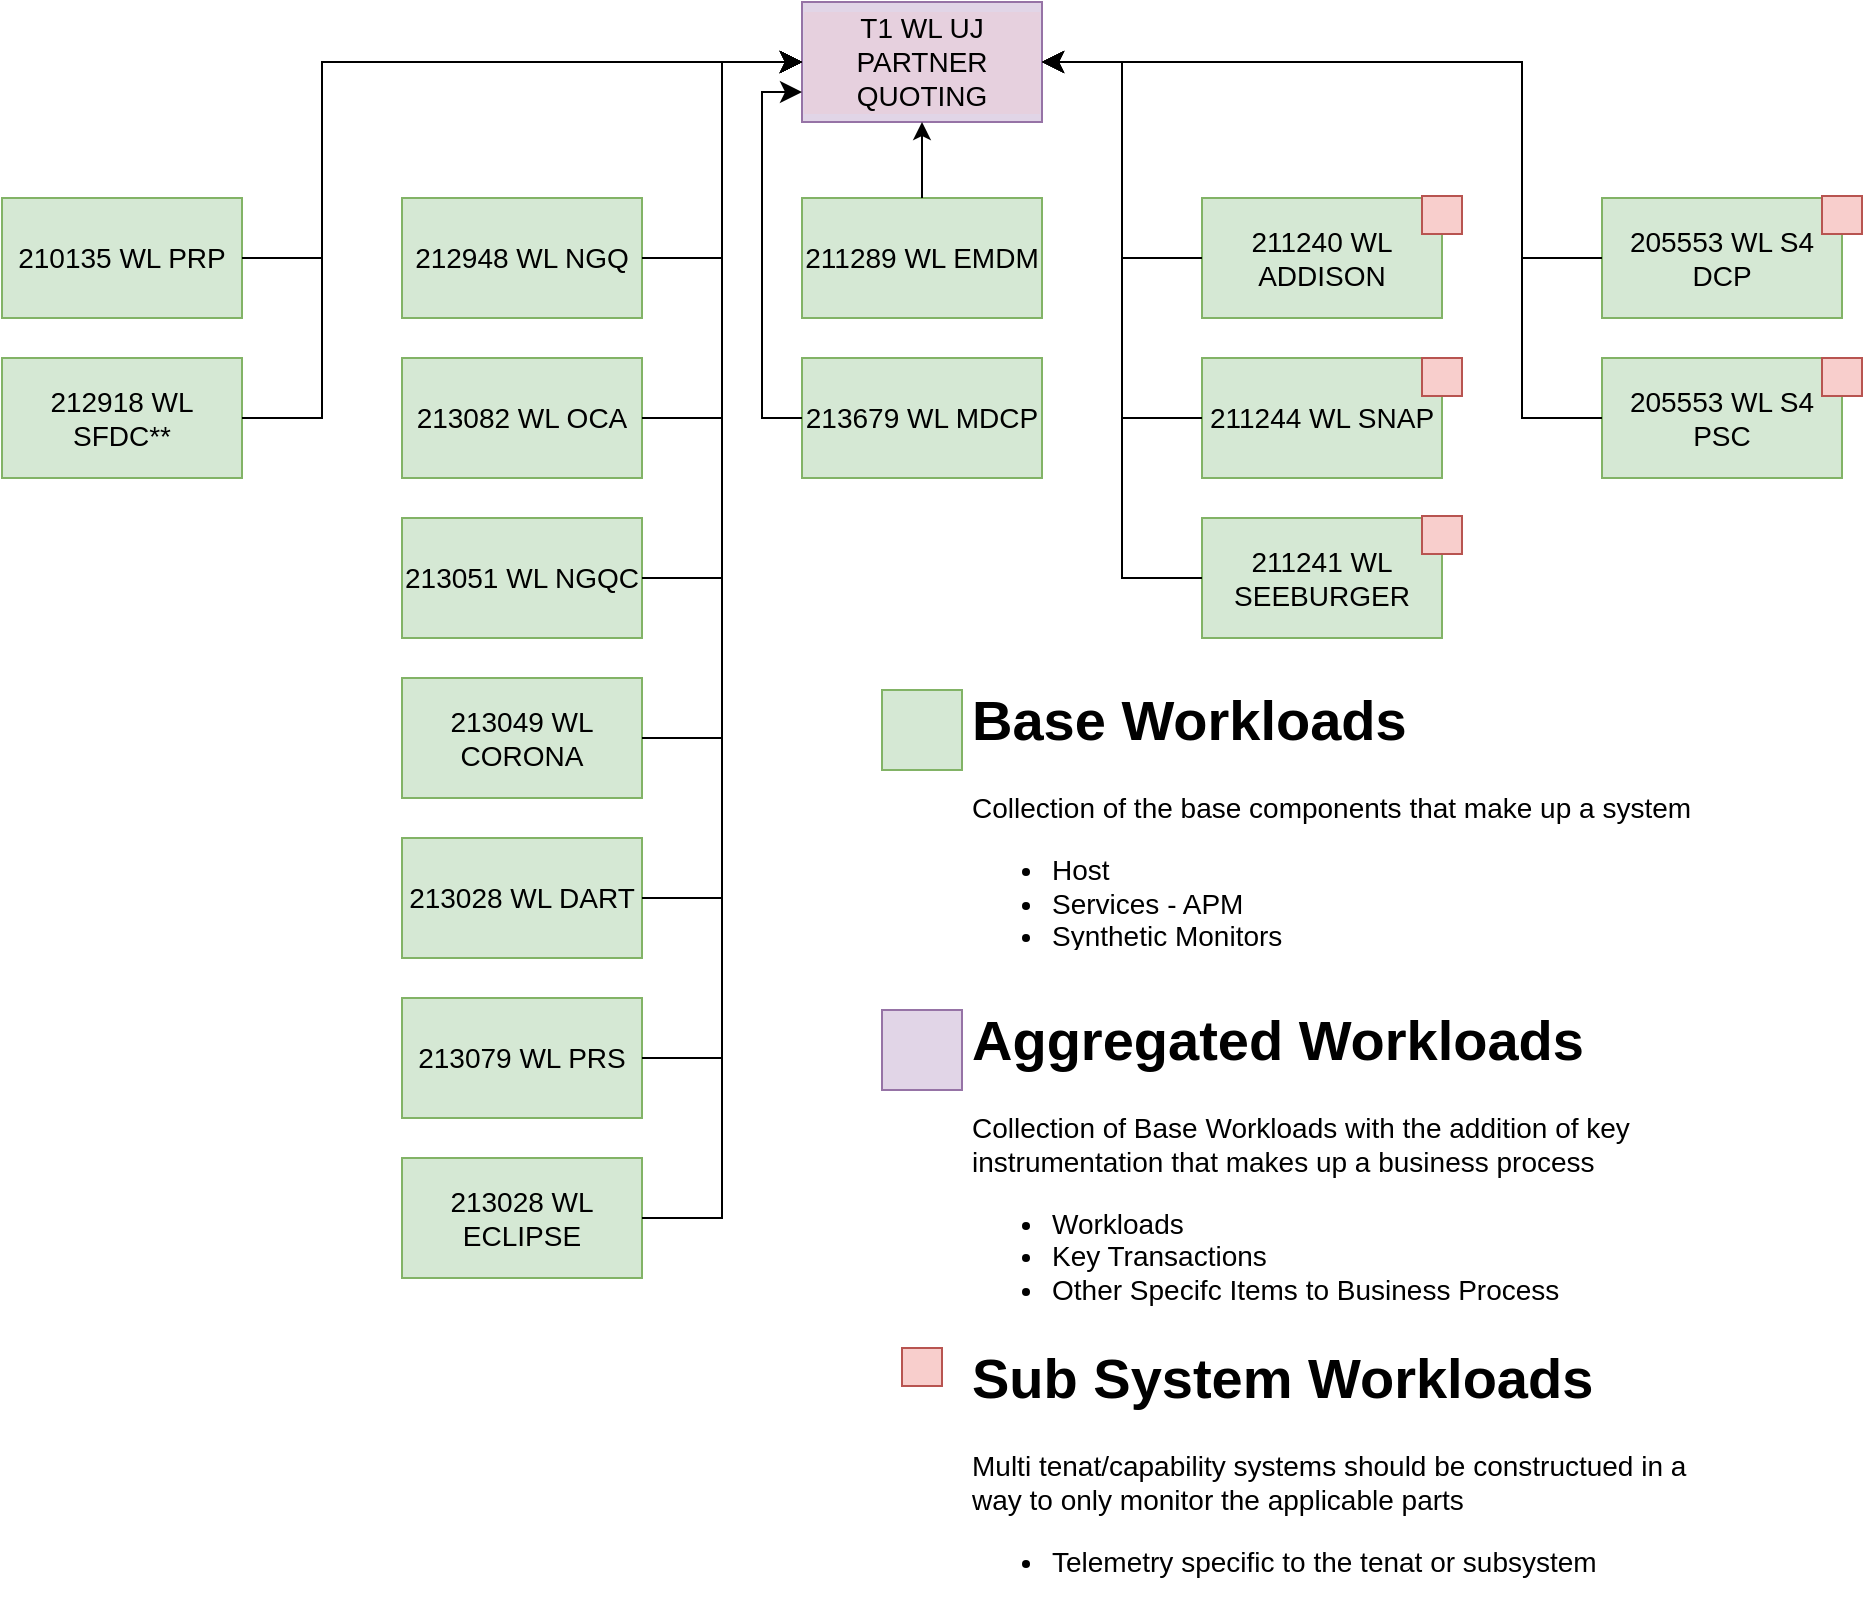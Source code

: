 <mxfile version="21.7.5" type="device" pages="4">
  <diagram id="7tUFpIUug1ta5idWeouT" name="WORKLOAD">
    <mxGraphModel dx="2506" dy="917" grid="0" gridSize="10" guides="1" tooltips="1" connect="1" arrows="1" fold="1" page="1" pageScale="1" pageWidth="1100" pageHeight="850" math="0" shadow="0">
      <root>
        <mxCell id="0" />
        <mxCell id="1" parent="0" />
        <mxCell id="bqdiZwHqTJQjnGqzgoqO-1" value="&lt;span style=&quot;font-size: 14px;&quot;&gt;210135 WL PRP&lt;/span&gt;" style="rounded=0;whiteSpace=wrap;html=1;labelBackgroundColor=#D5E8D4;fontSize=14;gradientDirection=west;fillColor=#d5e8d4;strokeColor=#82b366;" parent="1" vertex="1">
          <mxGeometry x="120" y="141" width="120" height="60" as="geometry" />
        </mxCell>
        <mxCell id="bqdiZwHqTJQjnGqzgoqO-2" value="&lt;span style=&quot;font-size: 14px;&quot;&gt;212918 WL SFDC**&lt;/span&gt;" style="rounded=0;whiteSpace=wrap;html=1;labelBackgroundColor=#D5E8D4;fontSize=14;gradientDirection=west;fillColor=#d5e8d4;strokeColor=#82b366;" parent="1" vertex="1">
          <mxGeometry x="120" y="221" width="120" height="60" as="geometry" />
        </mxCell>
        <mxCell id="bqdiZwHqTJQjnGqzgoqO-3" value="&lt;span style=&quot;font-size: 14px;&quot;&gt;211289 WL EMDM&lt;/span&gt;" style="rounded=0;whiteSpace=wrap;html=1;labelBackgroundColor=#D5E8D4;fontSize=14;gradientDirection=west;fillColor=#d5e8d4;strokeColor=#82b366;" parent="1" vertex="1">
          <mxGeometry x="520" y="141" width="120" height="60" as="geometry" />
        </mxCell>
        <mxCell id="bqdiZwHqTJQjnGqzgoqO-4" value="&lt;span style=&quot;font-size: 14px;&quot;&gt;213679 WL MDCP&lt;/span&gt;" style="rounded=0;whiteSpace=wrap;html=1;labelBackgroundColor=#D5E8D4;fontSize=14;gradientDirection=west;fillColor=#d5e8d4;strokeColor=#82b366;" parent="1" vertex="1">
          <mxGeometry x="520" y="221" width="120" height="60" as="geometry" />
        </mxCell>
        <mxCell id="bqdiZwHqTJQjnGqzgoqO-5" value="&lt;span style=&quot;font-size: 14px;&quot;&gt;212948 WL NGQ&lt;/span&gt;" style="rounded=0;whiteSpace=wrap;html=1;labelBackgroundColor=#D5E8D4;fontSize=14;gradientDirection=west;fillColor=#d5e8d4;strokeColor=#82b366;" parent="1" vertex="1">
          <mxGeometry x="320" y="141" width="120" height="60" as="geometry" />
        </mxCell>
        <mxCell id="bqdiZwHqTJQjnGqzgoqO-6" value="&lt;span style=&quot;font-size: 14px;&quot;&gt;213051 WL NGQC&lt;/span&gt;" style="rounded=0;whiteSpace=wrap;html=1;labelBackgroundColor=#D5E8D4;fontSize=14;gradientDirection=west;fillColor=#d5e8d4;strokeColor=#82b366;" parent="1" vertex="1">
          <mxGeometry x="320" y="301" width="120" height="60" as="geometry" />
        </mxCell>
        <mxCell id="bqdiZwHqTJQjnGqzgoqO-7" value="&lt;span style=&quot;font-size: 14px;&quot;&gt;213082 WL OCA&lt;/span&gt;" style="rounded=0;whiteSpace=wrap;html=1;labelBackgroundColor=#D5E8D4;fontSize=14;gradientDirection=west;fillColor=#d5e8d4;strokeColor=#82b366;" parent="1" vertex="1">
          <mxGeometry x="320" y="221" width="120" height="60" as="geometry" />
        </mxCell>
        <mxCell id="bqdiZwHqTJQjnGqzgoqO-8" value="&lt;span style=&quot;font-size: 14px;&quot;&gt;213049 WL CORONA&lt;/span&gt;" style="rounded=0;whiteSpace=wrap;html=1;labelBackgroundColor=#D5E8D4;fontSize=14;gradientDirection=west;fillColor=#d5e8d4;strokeColor=#82b366;" parent="1" vertex="1">
          <mxGeometry x="320" y="381" width="120" height="60" as="geometry" />
        </mxCell>
        <mxCell id="bqdiZwHqTJQjnGqzgoqO-9" value="&lt;span style=&quot;font-size: 14px;&quot;&gt;213028 WL DART&lt;/span&gt;" style="rounded=0;whiteSpace=wrap;html=1;labelBackgroundColor=#D5E8D4;fontSize=14;gradientDirection=west;fillColor=#d5e8d4;strokeColor=#82b366;" parent="1" vertex="1">
          <mxGeometry x="320" y="461" width="120" height="60" as="geometry" />
        </mxCell>
        <mxCell id="bqdiZwHqTJQjnGqzgoqO-10" value="&lt;span style=&quot;font-size: 14px;&quot;&gt;213028 WL ECLIPSE&lt;/span&gt;" style="rounded=0;whiteSpace=wrap;html=1;labelBackgroundColor=#D5E8D4;fontSize=14;gradientDirection=west;fillColor=#d5e8d4;strokeColor=#82b366;" parent="1" vertex="1">
          <mxGeometry x="320" y="621" width="120" height="60" as="geometry" />
        </mxCell>
        <mxCell id="bqdiZwHqTJQjnGqzgoqO-11" value="&lt;span style=&quot;font-size: 14px;&quot;&gt;213079 WL PRS&lt;/span&gt;" style="rounded=0;whiteSpace=wrap;html=1;labelBackgroundColor=#D5E8D4;fontSize=14;gradientDirection=west;fillColor=#d5e8d4;strokeColor=#82b366;" parent="1" vertex="1">
          <mxGeometry x="320" y="541" width="120" height="60" as="geometry" />
        </mxCell>
        <mxCell id="bqdiZwHqTJQjnGqzgoqO-12" value="&lt;span style=&quot;font-size: 14px;&quot;&gt;211240 WL ADDISON&lt;/span&gt;" style="rounded=0;whiteSpace=wrap;html=1;labelBackgroundColor=#D5E8D4;fontSize=14;gradientDirection=west;fillColor=#d5e8d4;strokeColor=#82b366;" parent="1" vertex="1">
          <mxGeometry x="720" y="141" width="120" height="60" as="geometry" />
        </mxCell>
        <mxCell id="bqdiZwHqTJQjnGqzgoqO-13" value="&lt;span style=&quot;font-size: 14px;&quot;&gt;211244 WL SNAP&lt;/span&gt;" style="rounded=0;whiteSpace=wrap;html=1;labelBackgroundColor=#D5E8D4;fontSize=14;gradientDirection=west;fillColor=#d5e8d4;strokeColor=#82b366;" parent="1" vertex="1">
          <mxGeometry x="720" y="221" width="120" height="60" as="geometry" />
        </mxCell>
        <mxCell id="bqdiZwHqTJQjnGqzgoqO-14" value="&lt;span style=&quot;font-size: 14px;&quot;&gt;211241 WL SEEBURGER&lt;/span&gt;" style="rounded=0;whiteSpace=wrap;html=1;labelBackgroundColor=#D5E8D4;fontSize=14;gradientDirection=west;fillColor=#d5e8d4;strokeColor=#82b366;" parent="1" vertex="1">
          <mxGeometry x="720" y="301" width="120" height="60" as="geometry" />
        </mxCell>
        <mxCell id="bqdiZwHqTJQjnGqzgoqO-15" value="&lt;span style=&quot;font-size: 14px;&quot;&gt;205553 WL S4 DCP&lt;/span&gt;" style="rounded=0;whiteSpace=wrap;html=1;labelBackgroundColor=#D5E8D4;fontSize=14;gradientDirection=west;fillColor=#d5e8d4;strokeColor=#82b366;" parent="1" vertex="1">
          <mxGeometry x="920" y="141" width="120" height="60" as="geometry" />
        </mxCell>
        <mxCell id="bqdiZwHqTJQjnGqzgoqO-16" value="&lt;span style=&quot;font-size: 14px;&quot;&gt;205553 WL S4 PSC&lt;/span&gt;" style="rounded=0;whiteSpace=wrap;html=1;labelBackgroundColor=#D5E8D4;fontSize=14;gradientDirection=west;fillColor=#d5e8d4;strokeColor=#82b366;" parent="1" vertex="1">
          <mxGeometry x="920" y="221" width="120" height="60" as="geometry" />
        </mxCell>
        <mxCell id="bqdiZwHqTJQjnGqzgoqO-17" value="&lt;span style=&quot;font-size: 14px;&quot;&gt;T1 WL UJ PARTNER QUOTING&lt;/span&gt;" style="rounded=0;whiteSpace=wrap;html=1;labelBackgroundColor=#E6D0DE;fontSize=14;gradientDirection=west;fillColor=#e1d5e7;strokeColor=#9673a6;" parent="1" vertex="1">
          <mxGeometry x="520" y="43" width="120" height="60" as="geometry" />
        </mxCell>
        <mxCell id="bqdiZwHqTJQjnGqzgoqO-22" value="" style="edgeStyle=elbowEdgeStyle;elbow=horizontal;endArrow=classic;html=1;curved=0;rounded=0;endSize=8;startSize=8;fontSize=14;fontColor=#4D4D4D;exitX=1;exitY=0.5;exitDx=0;exitDy=0;entryX=0;entryY=0.5;entryDx=0;entryDy=0;" parent="1" source="bqdiZwHqTJQjnGqzgoqO-1" target="bqdiZwHqTJQjnGqzgoqO-17" edge="1">
          <mxGeometry x="0.5" y="262" width="50" height="50" relative="1" as="geometry">
            <mxPoint x="520" y="433" as="sourcePoint" />
            <mxPoint x="570" y="383" as="targetPoint" />
            <Array as="points">
              <mxPoint x="280" y="163" />
            </Array>
            <mxPoint x="-215" y="112" as="offset" />
          </mxGeometry>
        </mxCell>
        <mxCell id="bqdiZwHqTJQjnGqzgoqO-23" value="" style="edgeStyle=elbowEdgeStyle;elbow=horizontal;endArrow=classic;html=1;curved=0;rounded=0;endSize=8;startSize=8;fontSize=14;fontColor=#4D4D4D;exitX=1;exitY=0.5;exitDx=0;exitDy=0;entryX=0;entryY=0.5;entryDx=0;entryDy=0;" parent="1" source="bqdiZwHqTJQjnGqzgoqO-2" target="bqdiZwHqTJQjnGqzgoqO-17" edge="1">
          <mxGeometry width="50" height="50" relative="1" as="geometry">
            <mxPoint x="520" y="433" as="sourcePoint" />
            <mxPoint x="570" y="383" as="targetPoint" />
            <Array as="points">
              <mxPoint x="280" y="203" />
            </Array>
          </mxGeometry>
        </mxCell>
        <mxCell id="bqdiZwHqTJQjnGqzgoqO-24" value="" style="edgeStyle=elbowEdgeStyle;elbow=horizontal;endArrow=classic;html=1;curved=0;rounded=0;endSize=8;startSize=8;fontSize=14;fontColor=#4D4D4D;exitX=1;exitY=0.5;exitDx=0;exitDy=0;entryX=0;entryY=0.5;entryDx=0;entryDy=0;" parent="1" source="bqdiZwHqTJQjnGqzgoqO-5" target="bqdiZwHqTJQjnGqzgoqO-17" edge="1">
          <mxGeometry width="50" height="50" relative="1" as="geometry">
            <mxPoint x="250" y="343" as="sourcePoint" />
            <mxPoint x="530" y="83" as="targetPoint" />
            <Array as="points">
              <mxPoint x="480" y="163" />
            </Array>
          </mxGeometry>
        </mxCell>
        <mxCell id="bqdiZwHqTJQjnGqzgoqO-25" value="" style="edgeStyle=elbowEdgeStyle;elbow=horizontal;endArrow=classic;html=1;curved=0;rounded=0;endSize=8;startSize=8;fontSize=14;fontColor=#4D4D4D;exitX=1;exitY=0.5;exitDx=0;exitDy=0;" parent="1" source="bqdiZwHqTJQjnGqzgoqO-7" edge="1">
          <mxGeometry width="50" height="50" relative="1" as="geometry">
            <mxPoint x="520" y="433" as="sourcePoint" />
            <mxPoint x="520" y="73" as="targetPoint" />
          </mxGeometry>
        </mxCell>
        <mxCell id="bqdiZwHqTJQjnGqzgoqO-26" value="" style="edgeStyle=elbowEdgeStyle;elbow=horizontal;endArrow=classic;html=1;curved=0;rounded=0;endSize=8;startSize=8;fontSize=14;fontColor=#4D4D4D;exitX=1;exitY=0.5;exitDx=0;exitDy=0;" parent="1" source="bqdiZwHqTJQjnGqzgoqO-6" edge="1">
          <mxGeometry width="50" height="50" relative="1" as="geometry">
            <mxPoint x="520" y="433" as="sourcePoint" />
            <mxPoint x="520" y="73" as="targetPoint" />
          </mxGeometry>
        </mxCell>
        <mxCell id="bqdiZwHqTJQjnGqzgoqO-27" value="" style="edgeStyle=elbowEdgeStyle;elbow=horizontal;endArrow=classic;html=1;curved=0;rounded=0;endSize=8;startSize=8;fontSize=14;fontColor=#4D4D4D;exitX=1;exitY=0.5;exitDx=0;exitDy=0;entryX=0;entryY=0.5;entryDx=0;entryDy=0;" parent="1" source="bqdiZwHqTJQjnGqzgoqO-8" target="bqdiZwHqTJQjnGqzgoqO-17" edge="1">
          <mxGeometry width="50" height="50" relative="1" as="geometry">
            <mxPoint x="520" y="433" as="sourcePoint" />
            <mxPoint x="570" y="383" as="targetPoint" />
          </mxGeometry>
        </mxCell>
        <mxCell id="bqdiZwHqTJQjnGqzgoqO-28" value="" style="edgeStyle=elbowEdgeStyle;elbow=horizontal;endArrow=classic;html=1;curved=0;rounded=0;endSize=8;startSize=8;fontSize=14;fontColor=#4D4D4D;exitX=1;exitY=0.5;exitDx=0;exitDy=0;entryX=0;entryY=0.5;entryDx=0;entryDy=0;" parent="1" source="bqdiZwHqTJQjnGqzgoqO-9" target="bqdiZwHqTJQjnGqzgoqO-17" edge="1">
          <mxGeometry width="50" height="50" relative="1" as="geometry">
            <mxPoint x="520" y="433" as="sourcePoint" />
            <mxPoint x="570" y="383" as="targetPoint" />
          </mxGeometry>
        </mxCell>
        <mxCell id="bqdiZwHqTJQjnGqzgoqO-29" value="" style="edgeStyle=elbowEdgeStyle;elbow=horizontal;endArrow=classic;html=1;curved=0;rounded=0;endSize=8;startSize=8;fontSize=14;fontColor=#4D4D4D;exitX=1;exitY=0.5;exitDx=0;exitDy=0;entryX=0;entryY=0.5;entryDx=0;entryDy=0;" parent="1" source="bqdiZwHqTJQjnGqzgoqO-11" target="bqdiZwHqTJQjnGqzgoqO-17" edge="1">
          <mxGeometry width="50" height="50" relative="1" as="geometry">
            <mxPoint x="520" y="433" as="sourcePoint" />
            <mxPoint x="570" y="383" as="targetPoint" />
          </mxGeometry>
        </mxCell>
        <mxCell id="bqdiZwHqTJQjnGqzgoqO-30" value="" style="edgeStyle=elbowEdgeStyle;elbow=horizontal;endArrow=classic;html=1;curved=0;rounded=0;endSize=8;startSize=8;fontSize=14;fontColor=#4D4D4D;exitX=1;exitY=0.5;exitDx=0;exitDy=0;" parent="1" source="bqdiZwHqTJQjnGqzgoqO-10" edge="1">
          <mxGeometry width="50" height="50" relative="1" as="geometry">
            <mxPoint x="520" y="433" as="sourcePoint" />
            <mxPoint x="520" y="73" as="targetPoint" />
          </mxGeometry>
        </mxCell>
        <mxCell id="bqdiZwHqTJQjnGqzgoqO-31" value="" style="edgeStyle=elbowEdgeStyle;elbow=horizontal;endArrow=classic;html=1;curved=0;rounded=0;endSize=8;startSize=8;fontSize=14;fontColor=#4D4D4D;exitX=0;exitY=0.5;exitDx=0;exitDy=0;entryX=1;entryY=0.5;entryDx=0;entryDy=0;" parent="1" source="bqdiZwHqTJQjnGqzgoqO-15" target="bqdiZwHqTJQjnGqzgoqO-17" edge="1">
          <mxGeometry width="50" height="50" relative="1" as="geometry">
            <mxPoint x="520" y="433" as="sourcePoint" />
            <mxPoint x="570" y="383" as="targetPoint" />
            <Array as="points">
              <mxPoint x="880" y="173" />
            </Array>
          </mxGeometry>
        </mxCell>
        <mxCell id="bqdiZwHqTJQjnGqzgoqO-32" value="" style="edgeStyle=elbowEdgeStyle;elbow=horizontal;endArrow=classic;html=1;curved=0;rounded=0;endSize=8;startSize=8;fontSize=14;fontColor=#4D4D4D;exitX=0;exitY=0.5;exitDx=0;exitDy=0;entryX=1;entryY=0.5;entryDx=0;entryDy=0;" parent="1" source="bqdiZwHqTJQjnGqzgoqO-16" target="bqdiZwHqTJQjnGqzgoqO-17" edge="1">
          <mxGeometry width="50" height="50" relative="1" as="geometry">
            <mxPoint x="930" y="263" as="sourcePoint" />
            <mxPoint x="650" y="83" as="targetPoint" />
            <Array as="points">
              <mxPoint x="880" y="203" />
            </Array>
          </mxGeometry>
        </mxCell>
        <mxCell id="bqdiZwHqTJQjnGqzgoqO-33" value="" style="edgeStyle=elbowEdgeStyle;elbow=horizontal;endArrow=classic;html=1;curved=0;rounded=0;endSize=8;startSize=8;fontSize=14;fontColor=#4D4D4D;entryX=1;entryY=0.5;entryDx=0;entryDy=0;" parent="1" source="bqdiZwHqTJQjnGqzgoqO-12" target="bqdiZwHqTJQjnGqzgoqO-17" edge="1">
          <mxGeometry width="50" height="50" relative="1" as="geometry">
            <mxPoint x="520" y="433" as="sourcePoint" />
            <mxPoint x="570" y="383" as="targetPoint" />
          </mxGeometry>
        </mxCell>
        <mxCell id="bqdiZwHqTJQjnGqzgoqO-34" value="" style="edgeStyle=elbowEdgeStyle;elbow=horizontal;endArrow=classic;html=1;curved=0;rounded=0;endSize=8;startSize=8;fontSize=14;fontColor=#4D4D4D;exitX=0;exitY=0.5;exitDx=0;exitDy=0;" parent="1" source="bqdiZwHqTJQjnGqzgoqO-13" edge="1">
          <mxGeometry width="50" height="50" relative="1" as="geometry">
            <mxPoint x="730" y="263" as="sourcePoint" />
            <mxPoint x="640" y="73" as="targetPoint" />
          </mxGeometry>
        </mxCell>
        <mxCell id="bqdiZwHqTJQjnGqzgoqO-35" value="" style="edgeStyle=elbowEdgeStyle;elbow=horizontal;endArrow=classic;html=1;curved=0;rounded=0;endSize=8;startSize=8;fontSize=14;fontColor=#4D4D4D;entryX=1;entryY=0.5;entryDx=0;entryDy=0;exitX=0;exitY=0.5;exitDx=0;exitDy=0;" parent="1" source="bqdiZwHqTJQjnGqzgoqO-14" target="bqdiZwHqTJQjnGqzgoqO-17" edge="1">
          <mxGeometry width="50" height="50" relative="1" as="geometry">
            <mxPoint x="740" y="273" as="sourcePoint" />
            <mxPoint x="660" y="93" as="targetPoint" />
          </mxGeometry>
        </mxCell>
        <mxCell id="bqdiZwHqTJQjnGqzgoqO-36" value="" style="endArrow=classic;html=1;rounded=0;fontSize=14;fontColor=#4D4D4D;entryX=0.5;entryY=1;entryDx=0;entryDy=0;" parent="1" source="bqdiZwHqTJQjnGqzgoqO-3" target="bqdiZwHqTJQjnGqzgoqO-17" edge="1">
          <mxGeometry width="50" height="50" relative="1" as="geometry">
            <mxPoint x="520" y="433" as="sourcePoint" />
            <mxPoint x="570" y="383" as="targetPoint" />
          </mxGeometry>
        </mxCell>
        <mxCell id="bqdiZwHqTJQjnGqzgoqO-38" value="" style="edgeStyle=elbowEdgeStyle;elbow=horizontal;endArrow=classic;html=1;curved=0;rounded=0;endSize=8;startSize=8;fontSize=14;fontColor=#4D4D4D;exitX=0;exitY=0.5;exitDx=0;exitDy=0;entryX=0;entryY=0.75;entryDx=0;entryDy=0;" parent="1" source="bqdiZwHqTJQjnGqzgoqO-4" target="bqdiZwHqTJQjnGqzgoqO-17" edge="1">
          <mxGeometry width="50" height="50" relative="1" as="geometry">
            <mxPoint x="520" y="433" as="sourcePoint" />
            <mxPoint x="510" y="93" as="targetPoint" />
            <Array as="points">
              <mxPoint x="500" y="213" />
            </Array>
          </mxGeometry>
        </mxCell>
        <mxCell id="bqdiZwHqTJQjnGqzgoqO-39" value="" style="rounded=0;whiteSpace=wrap;html=1;labelBackgroundColor=#D5E8D4;fontSize=14;gradientDirection=west;fillColor=#d5e8d4;strokeColor=#82b366;" parent="1" vertex="1">
          <mxGeometry x="560" y="387" width="40" height="40" as="geometry" />
        </mxCell>
        <mxCell id="bqdiZwHqTJQjnGqzgoqO-40" value="" style="rounded=0;whiteSpace=wrap;html=1;labelBackgroundColor=#E6D0DE;fontSize=14;gradientDirection=west;fillColor=#e1d5e7;strokeColor=#9673a6;" parent="1" vertex="1">
          <mxGeometry x="560" y="547" width="40" height="40" as="geometry" />
        </mxCell>
        <mxCell id="bqdiZwHqTJQjnGqzgoqO-41" value="&lt;h1&gt;Aggregated Workloads&lt;/h1&gt;&lt;p&gt;&lt;/p&gt;Collection of Base Workloads with the addition of key instrumentation that makes up a business process&lt;br&gt;&lt;ul&gt;&lt;li&gt;Workloads&lt;/li&gt;&lt;li&gt;Key Transactions&lt;/li&gt;&lt;li&gt;Other Specifc Items to Business Process&lt;/li&gt;&lt;/ul&gt;&lt;p&gt;&lt;/p&gt;" style="text;html=1;spacing=5;spacingTop=-20;whiteSpace=wrap;overflow=hidden;rounded=0;labelBackgroundColor=#FFFFFF;fontSize=14;" parent="1" vertex="1">
          <mxGeometry x="600" y="537" width="380" height="160" as="geometry" />
        </mxCell>
        <mxCell id="bqdiZwHqTJQjnGqzgoqO-42" value="&lt;h1&gt;Base Workloads&lt;/h1&gt;Collection of the base components that make up a system&lt;br&gt;&lt;ul&gt;&lt;li&gt;Host&lt;/li&gt;&lt;li&gt;Services - APM&lt;/li&gt;&lt;li&gt;Synthetic Monitors&lt;/li&gt;&lt;/ul&gt;&lt;p&gt;&lt;/p&gt;" style="text;html=1;spacing=5;spacingTop=-20;whiteSpace=wrap;overflow=hidden;rounded=0;labelBackgroundColor=#FFFFFF;fontSize=14;" parent="1" vertex="1">
          <mxGeometry x="600" y="377" width="380" height="140" as="geometry" />
        </mxCell>
        <mxCell id="VQ5rCDE7lJhLcehh4Qju-1" value="" style="rounded=0;whiteSpace=wrap;html=1;labelBackgroundColor=#D5E8D4;fontSize=14;gradientDirection=west;fillColor=#f8cecc;strokeColor=#b85450;" parent="1" vertex="1">
          <mxGeometry x="830" y="140" width="20" height="19" as="geometry" />
        </mxCell>
        <mxCell id="VQ5rCDE7lJhLcehh4Qju-2" value="" style="rounded=0;whiteSpace=wrap;html=1;labelBackgroundColor=#D5E8D4;fontSize=14;gradientDirection=west;fillColor=#f8cecc;strokeColor=#b85450;" parent="1" vertex="1">
          <mxGeometry x="830" y="221" width="20" height="19" as="geometry" />
        </mxCell>
        <mxCell id="VQ5rCDE7lJhLcehh4Qju-3" value="" style="rounded=0;whiteSpace=wrap;html=1;labelBackgroundColor=#D5E8D4;fontSize=14;gradientDirection=west;fillColor=#f8cecc;strokeColor=#b85450;" parent="1" vertex="1">
          <mxGeometry x="1030" y="140" width="20" height="19" as="geometry" />
        </mxCell>
        <mxCell id="VQ5rCDE7lJhLcehh4Qju-4" value="" style="rounded=0;whiteSpace=wrap;html=1;labelBackgroundColor=#D5E8D4;fontSize=14;gradientDirection=west;fillColor=#f8cecc;strokeColor=#b85450;" parent="1" vertex="1">
          <mxGeometry x="1030" y="221" width="20" height="19" as="geometry" />
        </mxCell>
        <mxCell id="VQ5rCDE7lJhLcehh4Qju-5" value="" style="rounded=0;whiteSpace=wrap;html=1;labelBackgroundColor=#D5E8D4;fontSize=14;gradientDirection=west;fillColor=#f8cecc;strokeColor=#b85450;" parent="1" vertex="1">
          <mxGeometry x="570" y="716" width="20" height="19" as="geometry" />
        </mxCell>
        <mxCell id="VQ5rCDE7lJhLcehh4Qju-6" value="&lt;h1&gt;Sub System Workloads&lt;/h1&gt;&lt;p&gt;&lt;/p&gt;Multi tenat/capability systems should be constructued in a way to only monitor the applicable parts&lt;br&gt;&lt;ul&gt;&lt;li&gt;Telemetry specific to the tenat or subsystem&lt;/li&gt;&lt;/ul&gt;&lt;p&gt;&lt;/p&gt;" style="text;html=1;spacing=5;spacingTop=-20;whiteSpace=wrap;overflow=hidden;rounded=0;labelBackgroundColor=#FFFFFF;fontSize=14;" parent="1" vertex="1">
          <mxGeometry x="600" y="706" width="380" height="134" as="geometry" />
        </mxCell>
        <mxCell id="VQ5rCDE7lJhLcehh4Qju-7" value="" style="rounded=0;whiteSpace=wrap;html=1;labelBackgroundColor=#D5E8D4;fontSize=14;gradientDirection=west;fillColor=#f8cecc;strokeColor=#b85450;" parent="1" vertex="1">
          <mxGeometry x="830" y="300" width="20" height="19" as="geometry" />
        </mxCell>
      </root>
    </mxGraphModel>
  </diagram>
  <diagram name="Tile to Workflow Entities" id="MBUrpU6ojr-igxEpC0Bi">
    <mxGraphModel dx="1728" dy="632" grid="0" gridSize="10" guides="1" tooltips="1" connect="1" arrows="1" fold="1" page="1" pageScale="1" pageWidth="1100" pageHeight="850" math="0" shadow="0">
      <root>
        <mxCell id="yo9Eq1HHYGPECX9ibH62-0" />
        <mxCell id="yo9Eq1HHYGPECX9ibH62-1" parent="yo9Eq1HHYGPECX9ibH62-0" />
        <mxCell id="yo9Eq1HHYGPECX9ibH62-2" value="&lt;span style=&quot;font-size: 14px;&quot;&gt;TILE&lt;br&gt;(T1)&lt;br&gt;&lt;/span&gt;" style="rounded=0;whiteSpace=wrap;html=1;labelBackgroundColor=#D5E8D4;fontSize=14;gradientDirection=west;fillColor=#d5e8d4;strokeColor=#82b366;" vertex="1" parent="yo9Eq1HHYGPECX9ibH62-1">
          <mxGeometry x="287" y="148" width="120" height="60" as="geometry" />
        </mxCell>
        <mxCell id="yo9Eq1HHYGPECX9ibH62-6" value="&lt;span style=&quot;font-size: 14px;&quot;&gt;Workload&lt;br&gt;212948 NGQ&lt;/span&gt;" style="rounded=0;whiteSpace=wrap;html=1;labelBackgroundColor=#D5E8D4;fontSize=14;gradientDirection=west;fillColor=#d5e8d4;strokeColor=#82b366;" vertex="1" parent="yo9Eq1HHYGPECX9ibH62-1">
          <mxGeometry x="477" y="148" width="120" height="60" as="geometry" />
        </mxCell>
        <mxCell id="pmDcb_zF23bommZhgJCH-0" value="" style="endArrow=classic;html=1;rounded=0;exitX=1;exitY=0.5;exitDx=0;exitDy=0;" edge="1" parent="yo9Eq1HHYGPECX9ibH62-1" source="yo9Eq1HHYGPECX9ibH62-2" target="yo9Eq1HHYGPECX9ibH62-6">
          <mxGeometry width="50" height="50" relative="1" as="geometry">
            <mxPoint x="690" y="294" as="sourcePoint" />
            <mxPoint x="740" y="244" as="targetPoint" />
          </mxGeometry>
        </mxCell>
        <mxCell id="pmDcb_zF23bommZhgJCH-1" value="INFRA Category" style="rounded=0;whiteSpace=wrap;html=1;labelBackgroundColor=#D5E8D4;fontSize=14;gradientDirection=west;fillColor=#d5e8d4;strokeColor=#82b366;" vertex="1" parent="yo9Eq1HHYGPECX9ibH62-1">
          <mxGeometry x="715" y="30" width="120" height="60" as="geometry" />
        </mxCell>
        <mxCell id="pmDcb_zF23bommZhgJCH-2" value="APM/Services&lt;br&gt;Category" style="rounded=0;whiteSpace=wrap;html=1;labelBackgroundColor=#D5E8D4;fontSize=14;gradientDirection=west;fillColor=#d5e8d4;strokeColor=#82b366;" vertex="1" parent="yo9Eq1HHYGPECX9ibH62-1">
          <mxGeometry x="715" y="108" width="120" height="60" as="geometry" />
        </mxCell>
        <mxCell id="pmDcb_zF23bommZhgJCH-3" value="Synthetics&lt;br&gt;Category" style="rounded=0;whiteSpace=wrap;html=1;labelBackgroundColor=#D5E8D4;fontSize=14;gradientDirection=west;fillColor=#d5e8d4;strokeColor=#82b366;" vertex="1" parent="yo9Eq1HHYGPECX9ibH62-1">
          <mxGeometry x="715" y="188" width="120" height="60" as="geometry" />
        </mxCell>
        <mxCell id="pmDcb_zF23bommZhgJCH-4" value="Browser&lt;br&gt;Category" style="rounded=0;whiteSpace=wrap;html=1;labelBackgroundColor=#D5E8D4;fontSize=14;gradientDirection=west;fillColor=#d5e8d4;strokeColor=#82b366;" vertex="1" parent="yo9Eq1HHYGPECX9ibH62-1">
          <mxGeometry x="715" y="270" width="120" height="60" as="geometry" />
        </mxCell>
        <mxCell id="pmDcb_zF23bommZhgJCH-5" value="" style="endArrow=classic;html=1;rounded=0;exitX=1;exitY=0.5;exitDx=0;exitDy=0;entryX=0;entryY=0.5;entryDx=0;entryDy=0;" edge="1" parent="yo9Eq1HHYGPECX9ibH62-1" source="yo9Eq1HHYGPECX9ibH62-6" target="pmDcb_zF23bommZhgJCH-1">
          <mxGeometry width="50" height="50" relative="1" as="geometry">
            <mxPoint x="649" y="246" as="sourcePoint" />
            <mxPoint x="699" y="196" as="targetPoint" />
          </mxGeometry>
        </mxCell>
        <mxCell id="pmDcb_zF23bommZhgJCH-6" value="" style="endArrow=classic;html=1;rounded=0;entryX=0;entryY=0.5;entryDx=0;entryDy=0;" edge="1" parent="yo9Eq1HHYGPECX9ibH62-1" target="pmDcb_zF23bommZhgJCH-2">
          <mxGeometry width="50" height="50" relative="1" as="geometry">
            <mxPoint x="599" y="177" as="sourcePoint" />
            <mxPoint x="725" y="70" as="targetPoint" />
          </mxGeometry>
        </mxCell>
        <mxCell id="pmDcb_zF23bommZhgJCH-7" value="" style="endArrow=classic;html=1;rounded=0;exitX=1;exitY=0.5;exitDx=0;exitDy=0;entryX=0;entryY=0.5;entryDx=0;entryDy=0;" edge="1" parent="yo9Eq1HHYGPECX9ibH62-1" source="yo9Eq1HHYGPECX9ibH62-6" target="pmDcb_zF23bommZhgJCH-3">
          <mxGeometry width="50" height="50" relative="1" as="geometry">
            <mxPoint x="617" y="198" as="sourcePoint" />
            <mxPoint x="735" y="80" as="targetPoint" />
          </mxGeometry>
        </mxCell>
        <mxCell id="pmDcb_zF23bommZhgJCH-8" value="" style="endArrow=classic;html=1;rounded=0;entryX=0;entryY=0.5;entryDx=0;entryDy=0;" edge="1" parent="yo9Eq1HHYGPECX9ibH62-1" target="pmDcb_zF23bommZhgJCH-4">
          <mxGeometry width="50" height="50" relative="1" as="geometry">
            <mxPoint x="598" y="179" as="sourcePoint" />
            <mxPoint x="745" y="90" as="targetPoint" />
          </mxGeometry>
        </mxCell>
        <mxCell id="pmDcb_zF23bommZhgJCH-9" value="&lt;h1&gt;T1&lt;/h1&gt;&lt;div&gt;Tile pins to the workload (Only Hardcoded Item)&lt;/div&gt;&lt;div&gt;&lt;br&gt;&lt;/div&gt;&lt;div&gt;Categories and Elements in the Catogory can be interated without hard coding.&lt;/div&gt;" style="text;html=1;strokeColor=none;fillColor=none;spacing=5;spacingTop=-20;whiteSpace=wrap;overflow=hidden;rounded=0;" vertex="1" parent="yo9Eq1HHYGPECX9ibH62-1">
          <mxGeometry x="69" y="95" width="190" height="148" as="geometry" />
        </mxCell>
        <mxCell id="pmDcb_zF23bommZhgJCH-10" value="Response Time" style="text;html=1;strokeColor=none;fillColor=none;align=center;verticalAlign=middle;whiteSpace=wrap;rounded=0;" vertex="1" parent="yo9Eq1HHYGPECX9ibH62-1">
          <mxGeometry x="882" y="123" width="128" height="30" as="geometry" />
        </mxCell>
        <mxCell id="pmDcb_zF23bommZhgJCH-11" value="User Experience" style="text;html=1;strokeColor=none;fillColor=none;align=center;verticalAlign=middle;whiteSpace=wrap;rounded=0;" vertex="1" parent="yo9Eq1HHYGPECX9ibH62-1">
          <mxGeometry x="889" y="290" width="128" height="30" as="geometry" />
        </mxCell>
        <mxCell id="pmDcb_zF23bommZhgJCH-12" value="Infra Health" style="text;html=1;strokeColor=none;fillColor=none;align=center;verticalAlign=middle;whiteSpace=wrap;rounded=0;" vertex="1" parent="yo9Eq1HHYGPECX9ibH62-1">
          <mxGeometry x="882" y="45" width="128" height="30" as="geometry" />
        </mxCell>
        <mxCell id="pmDcb_zF23bommZhgJCH-13" value="Synthetic Availability" style="text;html=1;strokeColor=none;fillColor=none;align=center;verticalAlign=middle;whiteSpace=wrap;rounded=0;" vertex="1" parent="yo9Eq1HHYGPECX9ibH62-1">
          <mxGeometry x="889" y="201" width="128" height="30" as="geometry" />
        </mxCell>
        <mxCell id="pmDcb_zF23bommZhgJCH-14" value="Overall Health (WorkloadStatus)" style="text;html=1;strokeColor=none;fillColor=none;align=center;verticalAlign=middle;whiteSpace=wrap;rounded=0;" vertex="1" parent="yo9Eq1HHYGPECX9ibH62-1">
          <mxGeometry x="473" y="93" width="128" height="30" as="geometry" />
        </mxCell>
      </root>
    </mxGraphModel>
  </diagram>
  <diagram name="NR SNOW" id="ay2I15S26PLqlWHDITXm">
    <mxGraphModel dx="2506" dy="917" grid="0" gridSize="10" guides="1" tooltips="1" connect="1" arrows="1" fold="1" page="1" pageScale="1" pageWidth="1100" pageHeight="850" math="0" shadow="0">
      <root>
        <mxCell id="NpLK2UzQkjS2JAXpWlBb-0" />
        <mxCell id="NpLK2UzQkjS2JAXpWlBb-1" parent="NpLK2UzQkjS2JAXpWlBb-0" />
        <mxCell id="9ZQrTh5ms-xChcztkCgC-3" value="&lt;span style=&quot;font-size: 14px;&quot;&gt;NR Incident&lt;br&gt;(CPU 100%)&lt;br&gt;&lt;/span&gt;" style="rounded=0;whiteSpace=wrap;html=1;labelBackgroundColor=#D5E8D4;fontSize=14;gradientDirection=west;fillColor=#d5e8d4;strokeColor=#82b366;" vertex="1" parent="NpLK2UzQkjS2JAXpWlBb-1">
          <mxGeometry x="210" y="121" width="120" height="60" as="geometry" />
        </mxCell>
        <mxCell id="9ZQrTh5ms-xChcztkCgC-4" value="SNOW&lt;br&gt;Open Ticket" style="rounded=0;whiteSpace=wrap;html=1;labelBackgroundColor=#D5E8D4;fontSize=14;gradientDirection=west;fillColor=#d5e8d4;strokeColor=#82b366;" vertex="1" parent="NpLK2UzQkjS2JAXpWlBb-1">
          <mxGeometry x="419" y="121" width="120" height="60" as="geometry" />
        </mxCell>
        <mxCell id="9ZQrTh5ms-xChcztkCgC-5" value="" style="endArrow=classic;html=1;rounded=0;exitX=1;exitY=0.5;exitDx=0;exitDy=0;" edge="1" parent="NpLK2UzQkjS2JAXpWlBb-1" source="9ZQrTh5ms-xChcztkCgC-3" target="9ZQrTh5ms-xChcztkCgC-4">
          <mxGeometry width="50" height="50" relative="1" as="geometry">
            <mxPoint x="722" y="4" as="sourcePoint" />
            <mxPoint x="772" y="-46" as="targetPoint" />
          </mxGeometry>
        </mxCell>
        <mxCell id="9ZQrTh5ms-xChcztkCgC-6" value="&lt;span style=&quot;font-size: 14px;&quot;&gt;SNOW Issue Resolved&lt;br&gt;Ticket Closed&lt;br&gt;&lt;/span&gt;" style="rounded=0;whiteSpace=wrap;html=1;labelBackgroundColor=#D5E8D4;fontSize=14;gradientDirection=west;fillColor=#d5e8d4;strokeColor=#82b366;" vertex="1" parent="NpLK2UzQkjS2JAXpWlBb-1">
          <mxGeometry x="629" y="121" width="120" height="60" as="geometry" />
        </mxCell>
        <mxCell id="9ZQrTh5ms-xChcztkCgC-7" value="" style="endArrow=classic;html=1;rounded=0;exitX=1;exitY=0.5;exitDx=0;exitDy=0;entryX=0;entryY=0.5;entryDx=0;entryDy=0;" edge="1" parent="NpLK2UzQkjS2JAXpWlBb-1" source="9ZQrTh5ms-xChcztkCgC-4" target="9ZQrTh5ms-xChcztkCgC-6">
          <mxGeometry width="50" height="50" relative="1" as="geometry">
            <mxPoint x="556" y="205" as="sourcePoint" />
            <mxPoint x="606" y="155" as="targetPoint" />
          </mxGeometry>
        </mxCell>
        <mxCell id="9ZQrTh5ms-xChcztkCgC-8" value="Was Issue Really &lt;br&gt;Solved" style="rhombus;whiteSpace=wrap;html=1;" vertex="1" parent="NpLK2UzQkjS2JAXpWlBb-1">
          <mxGeometry x="817" y="107" width="80" height="80" as="geometry" />
        </mxCell>
        <mxCell id="9ZQrTh5ms-xChcztkCgC-9" value="&lt;font style=&quot;font-size: 18px;&quot;&gt;No&lt;/font&gt;" style="endArrow=classic;html=1;rounded=0;exitX=0.5;exitY=1;exitDx=0;exitDy=0;entryX=0.5;entryY=1;entryDx=0;entryDy=0;" edge="1" parent="NpLK2UzQkjS2JAXpWlBb-1" source="9ZQrTh5ms-xChcztkCgC-8" target="9ZQrTh5ms-xChcztkCgC-3">
          <mxGeometry width="50" height="50" relative="1" as="geometry">
            <mxPoint x="549" y="161" as="sourcePoint" />
            <mxPoint x="857" y="308" as="targetPoint" />
            <Array as="points">
              <mxPoint x="857" y="298" />
              <mxPoint x="270" y="296" />
            </Array>
          </mxGeometry>
        </mxCell>
        <mxCell id="9ZQrTh5ms-xChcztkCgC-10" value="" style="endArrow=classic;html=1;rounded=0;exitX=1;exitY=0.5;exitDx=0;exitDy=0;entryX=0;entryY=0.5;entryDx=0;entryDy=0;" edge="1" parent="NpLK2UzQkjS2JAXpWlBb-1" target="9ZQrTh5ms-xChcztkCgC-8">
          <mxGeometry width="50" height="50" relative="1" as="geometry">
            <mxPoint x="749" y="146.5" as="sourcePoint" />
            <mxPoint x="818" y="150" as="targetPoint" />
          </mxGeometry>
        </mxCell>
        <mxCell id="9ZQrTh5ms-xChcztkCgC-11" value="&lt;font style=&quot;font-size: 36px;&quot;&gt;Current Issue&lt;/font&gt;" style="text;html=1;strokeColor=none;fillColor=none;align=center;verticalAlign=middle;whiteSpace=wrap;rounded=0;" vertex="1" parent="NpLK2UzQkjS2JAXpWlBb-1">
          <mxGeometry x="438" y="214" width="248" height="30" as="geometry" />
        </mxCell>
        <mxCell id="9ZQrTh5ms-xChcztkCgC-12" value="&lt;h1&gt;&lt;font style=&quot;font-size: 18px;&quot;&gt;Better Way&lt;/font&gt;&lt;/h1&gt;&lt;div&gt;&lt;font size=&quot;3&quot;&gt;If NR is observing the Issue then Fix the issue and&amp;nbsp;&lt;span style=&quot;background-color: initial;&quot;&gt;NR will automatically Close SNOW Ticket&lt;/span&gt;&lt;/font&gt;&lt;/div&gt;&lt;div&gt;&lt;span style=&quot;background-color: initial;&quot;&gt;&lt;font size=&quot;3&quot;&gt;&lt;br&gt;&lt;/font&gt;&lt;/span&gt;&lt;/div&gt;&lt;div&gt;&lt;span style=&quot;background-color: initial;&quot;&gt;&lt;font size=&quot;3&quot;&gt;Draw flow&lt;/font&gt;&lt;/span&gt;&lt;/div&gt;&lt;div&gt;&lt;span style=&quot;background-color: initial;&quot;&gt;&lt;font size=&quot;3&quot;&gt;Dependency on Availability&lt;/font&gt;&lt;/span&gt;&lt;/div&gt;&lt;div&gt;&lt;span style=&quot;background-color: initial;&quot;&gt;&lt;font size=&quot;3&quot;&gt;Dependency on Alert Policy&lt;/font&gt;&lt;/span&gt;&lt;/div&gt;&lt;div&gt;&lt;font size=&quot;3&quot;&gt;Policy observed in situe for 2 weeks before being allowed to open SNOW Incident&lt;/font&gt;&lt;/div&gt;&lt;div&gt;&lt;font size=&quot;3&quot;&gt;&lt;br&gt;&lt;/font&gt;&lt;/div&gt;&lt;div&gt;&lt;font size=&quot;3&quot;&gt;NR/SNOW ption that needs to be turned on&lt;/font&gt;&lt;/div&gt;&lt;div&gt;&lt;br&gt;&lt;/div&gt;" style="text;html=1;strokeColor=none;fillColor=none;spacing=5;spacingTop=-20;whiteSpace=wrap;overflow=hidden;rounded=0;" vertex="1" parent="NpLK2UzQkjS2JAXpWlBb-1">
          <mxGeometry x="103" y="409" width="712" height="226" as="geometry" />
        </mxCell>
      </root>
    </mxGraphModel>
  </diagram>
  <diagram id="UKhsvKLrQ3JKIpRxBllB" name="TAGS">
    <mxGraphModel dx="2506" dy="917" grid="1" gridSize="10" guides="1" tooltips="1" connect="1" arrows="1" fold="1" page="1" pageScale="1" pageWidth="1100" pageHeight="850" math="0" shadow="0">
      <root>
        <mxCell id="0" />
        <mxCell id="1" parent="0" />
        <mxCell id="p4etwmoX5yH4Zgg0NEfG-1" value="&lt;div class=&quot;O1&quot; style=&quot;font-size: 16px;&quot;&gt;&lt;div style=&quot;font-size: 16px;&quot;&gt;&lt;ul&gt;&lt;li&gt;&lt;b style=&quot;&quot;&gt;account&lt;/b&gt;&lt;span style=&quot;&quot;&gt;: HPE IT Operations, HPE-Deloitte, HPE-TCS, HPE-DXC, HPE-Wipro, HPE-Infosys, HPE-UST, HPE-Mphasis&lt;/span&gt;&lt;/li&gt;&lt;li&gt;&lt;b&gt;accountid&lt;/b&gt;: 2781667, 2948931, 3014900, 2948930, 2948929, 3014904, 3157127, 3014903&lt;/li&gt;&lt;li&gt;&lt;b&gt;agentName&lt;/b&gt;: Infrastructure&lt;/li&gt;&lt;li&gt;&lt;b&gt;agentVersion&lt;/b&gt;: many&lt;/li&gt;&lt;li&gt;&lt;b&gt;apmApplicationsId&lt;/b&gt;: ?&lt;/li&gt;&lt;li&gt;&lt;b&gt;apmApplicationNames&lt;/b&gt;: EPRId - EPR Name - Environment - Optional Tech Description&lt;/li&gt;&lt;li&gt;&lt;b&gt;app_name&lt;/b&gt;: EPRId - EPR Name - Environment&amp;nbsp; &amp;nbsp;(&lt;b style=&quot;font-size: 16px;&quot;&gt;NOTE&lt;/b&gt;: app_name, App_name, appName, appNAme,appname]&lt;/li&gt;&lt;li&gt;&lt;b&gt;clusterName&lt;/b&gt;: ECP-PROD, ECP-ITG, ECP-PROD-DR, HPEFS-PROD, ECP-LAB, Other&lt;/li&gt;&lt;li&gt;&lt;b&gt;displayName&lt;/b&gt;: server name OR server uri OR freeform&lt;/li&gt;&lt;li&gt;&lt;b&gt;environment&lt;/b&gt;: Production, Integration, Development, (&lt;b style=&quot;font-size: 16px;&quot;&gt;NOTE&lt;/b&gt;: PROD, PRD, Prod, Staging Test,env.int,env.dev,ITG,Disaster etc...)&lt;/li&gt;&lt;li&gt;&lt;b&gt;eprid&lt;/b&gt;: EPRId&lt;/li&gt;&lt;li&gt;&lt;b&gt;fullhostname&lt;/b&gt;: server uri (&lt;b style=&quot;font-size: 16px;&quot;&gt;NOTE&lt;/b&gt;: localhost)&lt;/li&gt;&lt;li&gt;&lt;b&gt;host_type&lt;/b&gt;: Broker, Zookeeper, Control Center&lt;/li&gt;&lt;li&gt;&lt;b&gt;host_name&lt;/b&gt;:&amp;nbsp;&lt;span style=&quot;font-size: 16px;&quot;&gt;server name OR server uri OR freeform&lt;/span&gt;&lt;/li&gt;&lt;li&gt;&lt;span style=&quot;font-size: 16px;&quot;&gt;&lt;b&gt;instanceType&lt;/b&gt;: VMWare Platform, VMWare 7.1, HPE [Server Type], unknown&lt;/span&gt;&lt;/li&gt;&lt;li&gt;&lt;span style=&quot;border-color: var(--border-color); font-size: 16px;&quot;&gt;&lt;span style=&quot;border-color: var(--border-color); font-size: 16px;&quot;&gt;&lt;b&gt;location&lt;/b&gt;&lt;/span&gt;&lt;/span&gt;&lt;span style=&quot;border-color: var(--border-color); font-size: 16px;&quot;&gt;:&amp;nbsp; cha08,crl01,colo2,cce02,crl02,ccy01.cce02.cce04 (&lt;b style=&quot;font-size: 16px;&quot;&gt;NOTE&lt;/b&gt;: [location, Location]&amp;nbsp; TXE01,txe01,ePrimeApp_server, etc....)&lt;/span&gt;&lt;/li&gt;&lt;li&gt;&lt;span style=&quot;border-color: var(--border-color); font-size: 16px;&quot;&gt;&lt;b&gt;operatingSystem&lt;/b&gt;: windows, linux&lt;/span&gt;&lt;/li&gt;&lt;li&gt;&lt;span style=&quot;border-color: var(--border-color); font-size: 16px;&quot;&gt;&lt;b&gt;platform&lt;/b&gt;: NGIT Cloud, Cloud, NGIT, Linux, Hellion Cloud, AMERICAS, S10, VM, Other)&lt;/span&gt;&lt;/li&gt;&lt;li&gt;&lt;span style=&quot;border-color: var(--border-color); font-size: 16px;&quot;&gt;&lt;b&gt;server&lt;/b&gt;: apache, other&lt;/span&gt;&lt;/li&gt;&lt;li&gt;&lt;span style=&quot;border-color: var(--border-color); font-size: 16px;&quot;&gt;&lt;b&gt;test&lt;/b&gt;: 209582, 210177&lt;/span&gt;&lt;/li&gt;&lt;li&gt;&lt;span style=&quot;border-color: var(--border-color); font-size: 16px;&quot;&gt;&lt;b&gt;trustedAccountId&lt;/b&gt;: 2781667&lt;/span&gt;&lt;/li&gt;&lt;li&gt;&lt;span style=&quot;border-color: var(--border-color); font-size: 16px;&quot;&gt;&lt;b&gt;windowsFamily&lt;/b&gt;: Server, Standalone Workstation, other&lt;/span&gt;&lt;/li&gt;&lt;li&gt;&lt;span style=&quot;border-color: var(--border-color); font-size: 16px;&quot;&gt;&lt;b&gt;windowsPlatform&lt;/b&gt;: Microsoft Windows Product Names, Other&lt;/span&gt;&lt;/li&gt;&lt;li&gt;&lt;b&gt;windowsVersion&lt;/b&gt;: Microsoft Windows Version, other&lt;/li&gt;&lt;/ul&gt;&lt;/div&gt;&lt;div style=&quot;font-size: 16px;&quot;&gt;&lt;br&gt;&lt;/div&gt;&lt;div style=&quot;font-size: 16px;&quot;&gt;&lt;span style=&quot;border-color: var(--border-color);&quot;&gt;&lt;b style=&quot;border-color: var(--border-color);&quot;&gt;subsystem&lt;/b&gt;&lt;/span&gt;&lt;span style=&quot;border-color: var(--border-color);&quot;&gt;:[value] Needs to be an enumerated&amp;nbsp; list&lt;/span&gt;&lt;br style=&quot;border-color: var(--border-color);&quot;&gt;&lt;span style=&quot;border-color: var(--border-color);&quot;&gt;&lt;b style=&quot;border-color: var(--border-color);&quot;&gt;monitoring&lt;/b&gt;&lt;/span&gt;&lt;span style=&quot;border-color: var(--border-color);&quot;&gt;:[frontend,&amp;nbsp;&lt;/span&gt;&lt;span style=&quot;border-color: var(--border-color);&quot;&gt;middletier&lt;/span&gt;&lt;span style=&quot;border-color: var(--border-color);&quot;&gt;, database, connectivity,&amp;nbsp;&lt;/span&gt;&lt;span style=&quot;border-color: var(--border-color);&quot;&gt;web_api&lt;/span&gt;&lt;span style=&quot;border-color: var(--border-color);&quot;&gt;, batch]&lt;/span&gt;&lt;br style=&quot;border-color: var(--border-color);&quot;&gt;&lt;span style=&quot;border-color: var(--border-color);&quot;&gt;&lt;b style=&quot;border-color: var(--border-color);&quot;&gt;subject&lt;/b&gt;&lt;/span&gt;&lt;span style=&quot;border-color: var(--border-color);&quot;&gt;:[value]&amp;nbsp;&lt;/span&gt;&lt;span style=&quot;border-color: var(--border-color);&quot;&gt;example&lt;/span&gt;&lt;span style=&quot;border-color: var(--border-color);&quot;&gt;: deal, quote, customer&lt;/span&gt;&lt;br style=&quot;border-color: var(--border-color);&quot;&gt;&lt;span style=&quot;border-color: var(--border-color);&quot;&gt;&lt;b style=&quot;border-color: var(--border-color);&quot;&gt;action&lt;/b&gt;&lt;/span&gt;&lt;span style=&quot;border-color: var(--border-color);&quot;&gt;:[value]&amp;nbsp;&lt;/span&gt;&lt;span style=&quot;border-color: var(--border-color);&quot;&gt;example&lt;/span&gt;&lt;span style=&quot;border-color: var(--border-color);&quot;&gt;: create, save, lookup, update,&amp;nbsp;ping(if connectivity), performance&lt;/span&gt;&lt;br&gt;&lt;/div&gt;&lt;div style=&quot;font-size: 16px;&quot;&gt;&lt;br&gt;&lt;/div&gt;&lt;/div&gt;" style="text;whiteSpace=wrap;html=1;fontSize=16;labelBackgroundColor=default;" parent="1" vertex="1">
          <mxGeometry x="40" y="20" width="1040" height="780" as="geometry" />
        </mxCell>
      </root>
    </mxGraphModel>
  </diagram>
</mxfile>
